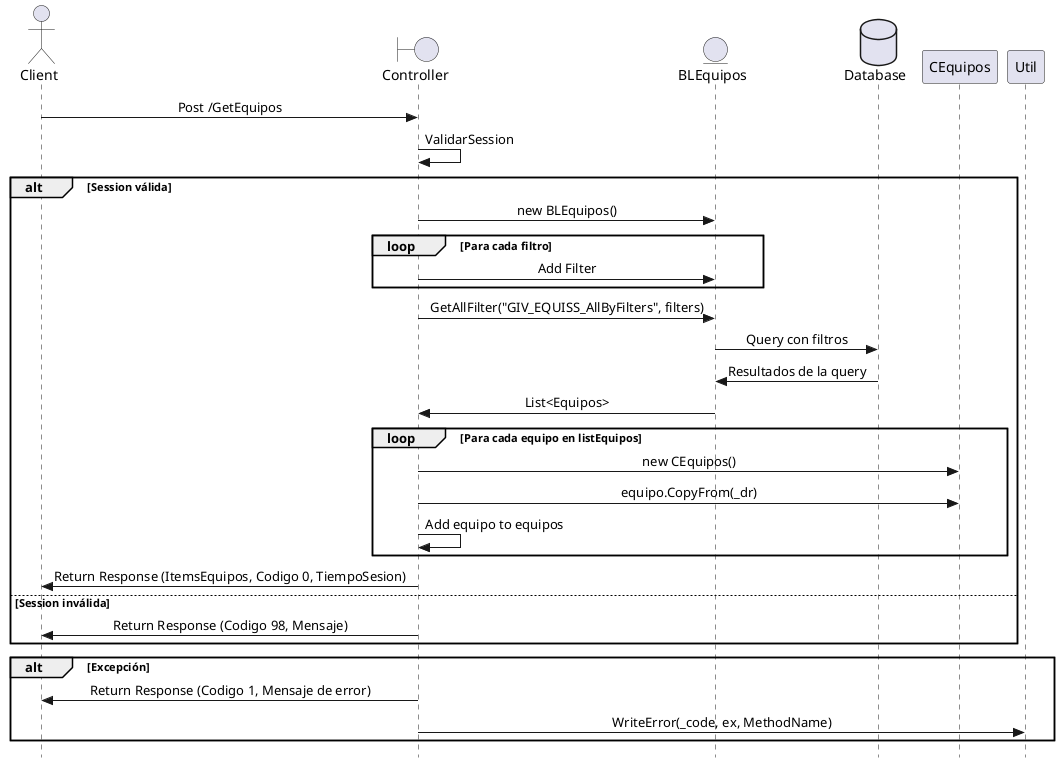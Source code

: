 @startuml clases
skinparam Style strictuml
skinparam SequenceMessageAlignment center
actor Client
boundary Controller
entity BLEquipos
database Database

Client -> Controller: Post /GetEquipos
Controller -> Controller: ValidarSession
alt Session válida
    Controller -> BLEquipos: new BLEquipos()
    loop Para cada filtro
        Controller -> BLEquipos: Add Filter
    end
    Controller -> BLEquipos: GetAllFilter("GIV_EQUISS_AllByFilters", filters)
    BLEquipos -> Database: Query con filtros
    Database -> BLEquipos: Resultados de la query
    BLEquipos -> Controller: List<Equipos>
    loop Para cada equipo en listEquipos
        Controller -> CEquipos: new CEquipos()
        Controller -> CEquipos: equipo.CopyFrom(_dr)
        Controller -> Controller: Add equipo to equipos
    end
    Controller -> Client: Return Response (ItemsEquipos, Codigo 0, TiempoSesion)
else Session inválida
    Controller -> Client: Return Response (Codigo 98, Mensaje)
end
alt Excepción
    Controller -> Client: Return Response (Codigo 1, Mensaje de error)
    Controller -> Util: WriteError(_code, ex, MethodName)
end
@enduml
